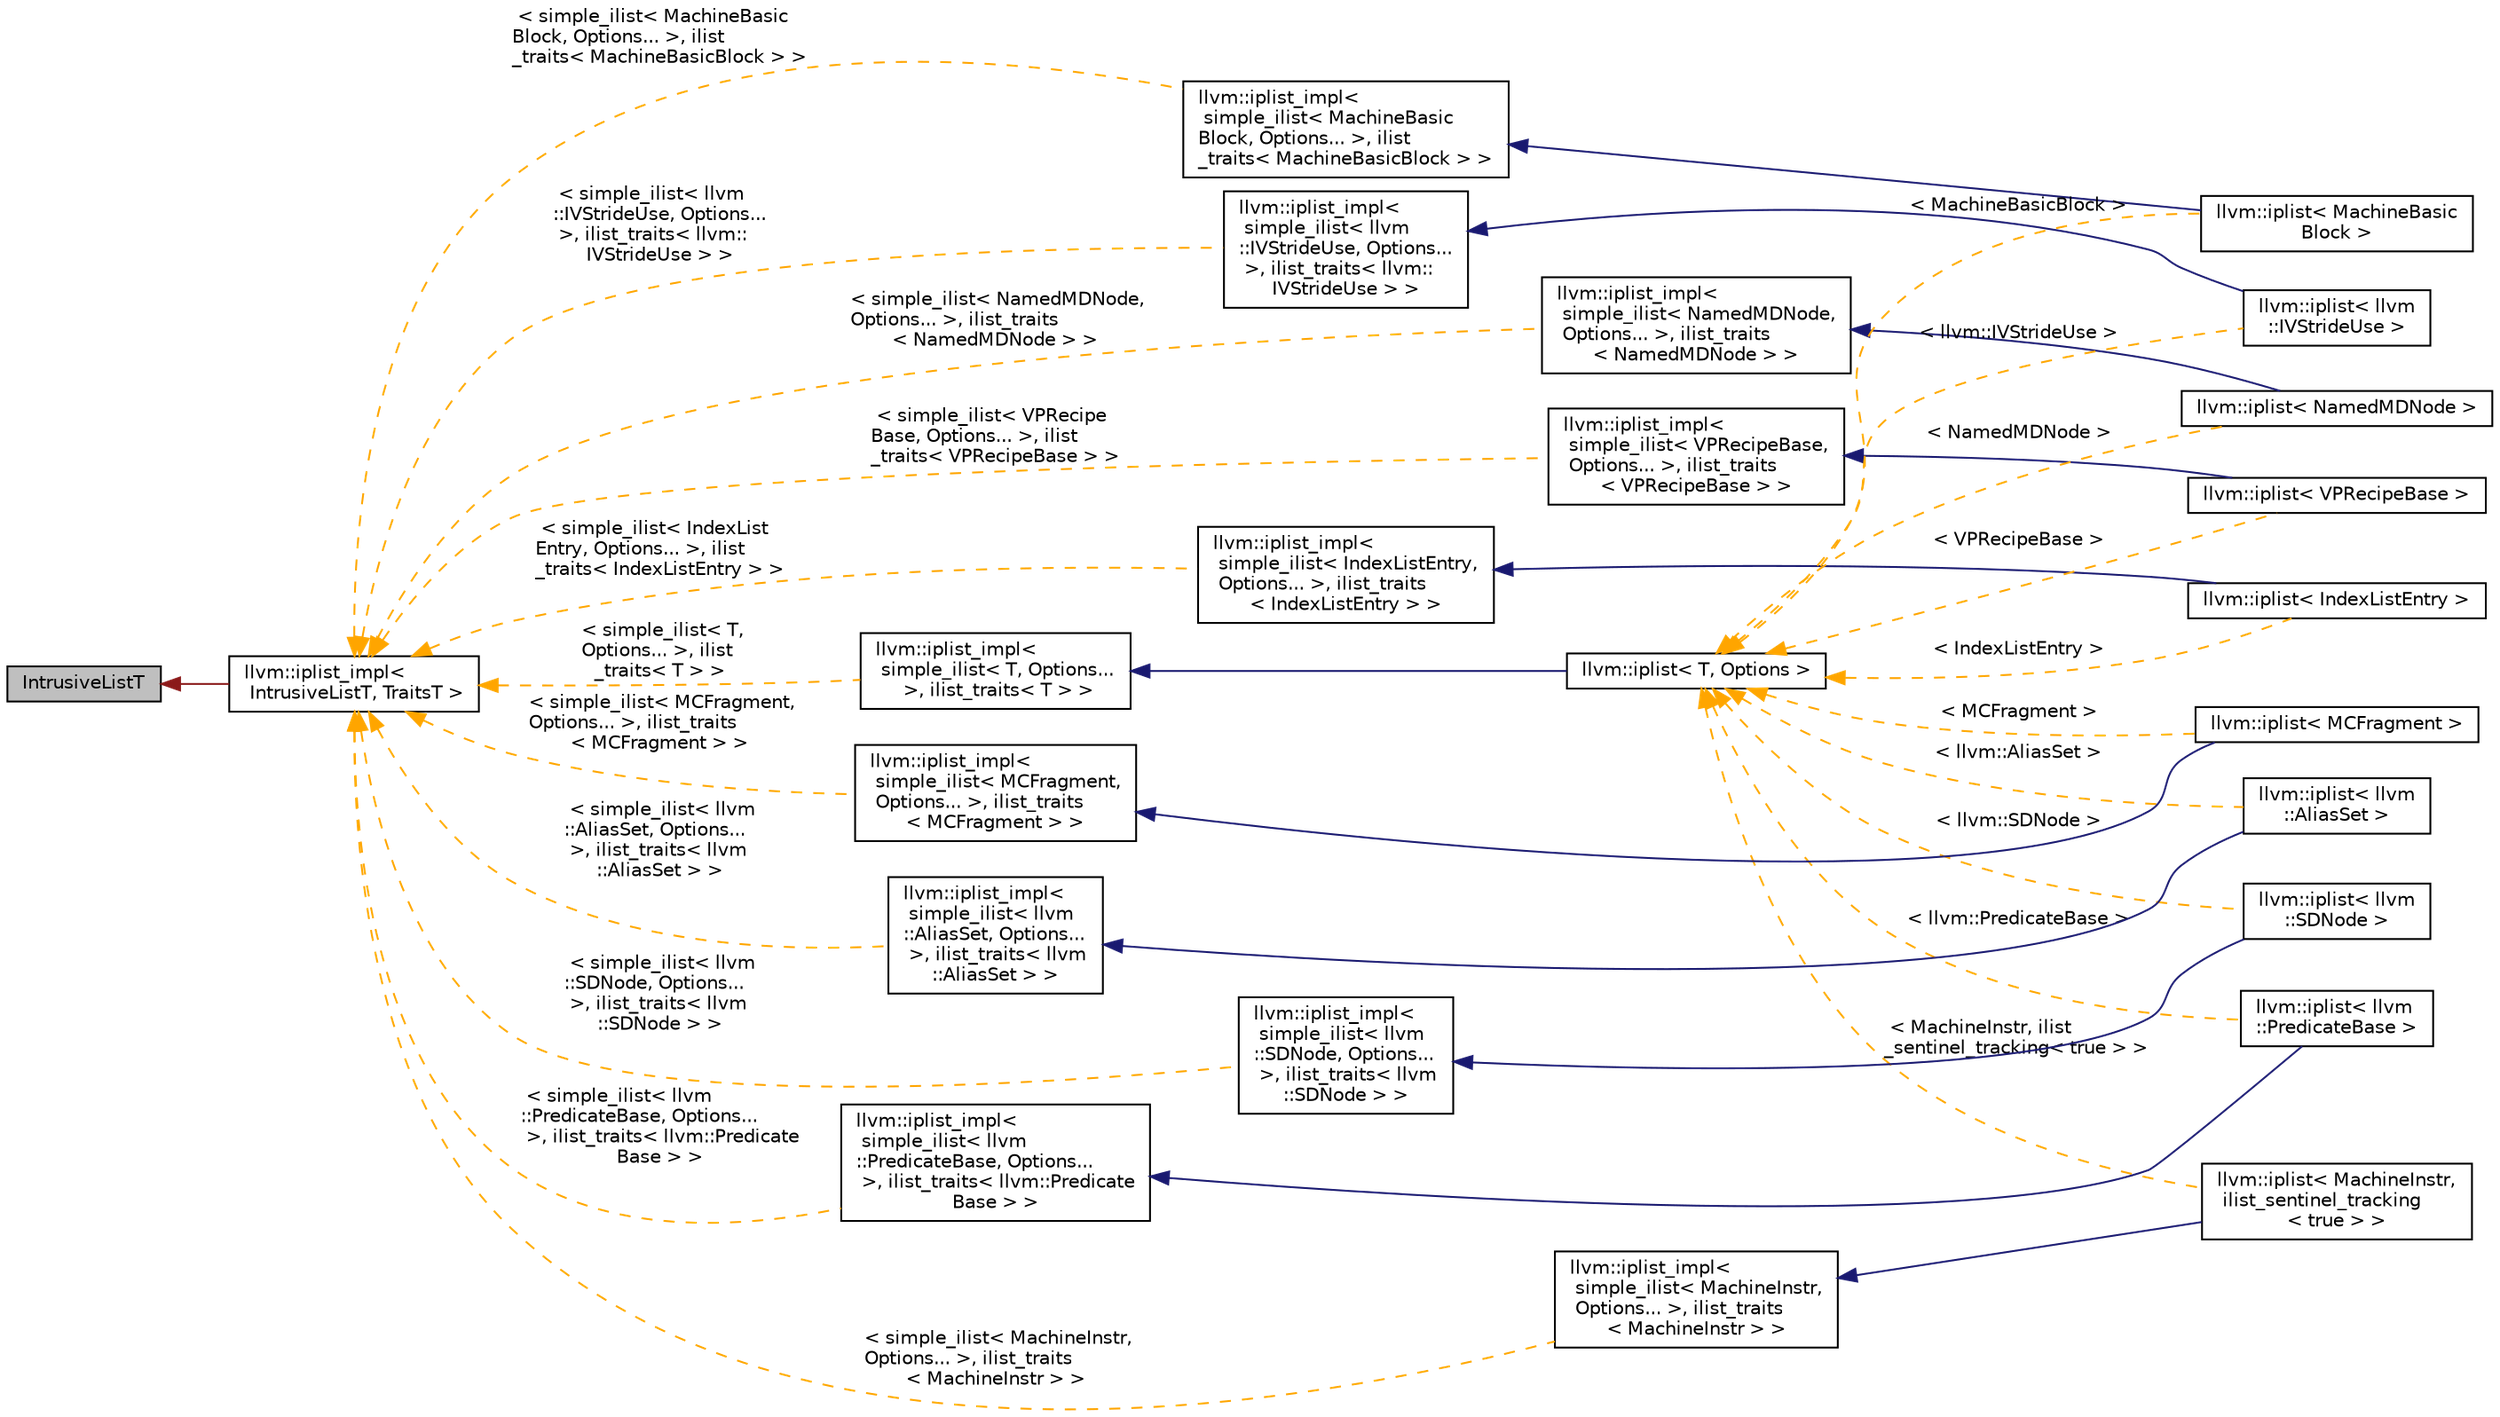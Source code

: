 digraph "IntrusiveListT"
{
 // LATEX_PDF_SIZE
  bgcolor="transparent";
  edge [fontname="Helvetica",fontsize="10",labelfontname="Helvetica",labelfontsize="10"];
  node [fontname="Helvetica",fontsize="10",shape=record];
  rankdir="LR";
  Node1 [label="IntrusiveListT",height=0.2,width=0.4,color="black", fillcolor="grey75", style="filled", fontcolor="black",tooltip=" "];
  Node1 -> Node2 [dir="back",color="firebrick4",fontsize="10",style="solid",fontname="Helvetica"];
  Node2 [label="llvm::iplist_impl\<\l IntrusiveListT, TraitsT \>",height=0.2,width=0.4,color="black",URL="$classllvm_1_1iplist__impl.html",tooltip="A wrapper around an intrusive list with callbacks and non-intrusive ownership."];
  Node2 -> Node3 [dir="back",color="orange",fontsize="10",style="dashed",label=" \< simple_ilist\< llvm\l::IVStrideUse, Options...\l \>, ilist_traits\< llvm::\lIVStrideUse \> \>" ,fontname="Helvetica"];
  Node3 [label="llvm::iplist_impl\<\l simple_ilist\< llvm\l::IVStrideUse, Options...\l \>, ilist_traits\< llvm::\lIVStrideUse \> \>",height=0.2,width=0.4,color="black",URL="$classllvm_1_1iplist__impl.html",tooltip=" "];
  Node3 -> Node4 [dir="back",color="midnightblue",fontsize="10",style="solid",fontname="Helvetica"];
  Node4 [label="llvm::iplist\< llvm\l::IVStrideUse \>",height=0.2,width=0.4,color="black",URL="$classllvm_1_1iplist.html",tooltip=" "];
  Node2 -> Node5 [dir="back",color="orange",fontsize="10",style="dashed",label=" \< simple_ilist\< IndexList\lEntry, Options... \>, ilist\l_traits\< IndexListEntry \> \>" ,fontname="Helvetica"];
  Node5 [label="llvm::iplist_impl\<\l simple_ilist\< IndexListEntry,\l Options... \>, ilist_traits\l\< IndexListEntry \> \>",height=0.2,width=0.4,color="black",URL="$classllvm_1_1iplist__impl.html",tooltip=" "];
  Node5 -> Node6 [dir="back",color="midnightblue",fontsize="10",style="solid",fontname="Helvetica"];
  Node6 [label="llvm::iplist\< IndexListEntry \>",height=0.2,width=0.4,color="black",URL="$classllvm_1_1iplist.html",tooltip=" "];
  Node2 -> Node7 [dir="back",color="orange",fontsize="10",style="dashed",label=" \< simple_ilist\< VPRecipe\lBase, Options... \>, ilist\l_traits\< VPRecipeBase \> \>" ,fontname="Helvetica"];
  Node7 [label="llvm::iplist_impl\<\l simple_ilist\< VPRecipeBase,\l Options... \>, ilist_traits\l\< VPRecipeBase \> \>",height=0.2,width=0.4,color="black",URL="$classllvm_1_1iplist__impl.html",tooltip=" "];
  Node7 -> Node8 [dir="back",color="midnightblue",fontsize="10",style="solid",fontname="Helvetica"];
  Node8 [label="llvm::iplist\< VPRecipeBase \>",height=0.2,width=0.4,color="black",URL="$classllvm_1_1iplist.html",tooltip=" "];
  Node2 -> Node9 [dir="back",color="orange",fontsize="10",style="dashed",label=" \< simple_ilist\< MachineBasic\lBlock, Options... \>, ilist\l_traits\< MachineBasicBlock \> \>" ,fontname="Helvetica"];
  Node9 [label="llvm::iplist_impl\<\l simple_ilist\< MachineBasic\lBlock, Options... \>, ilist\l_traits\< MachineBasicBlock \> \>",height=0.2,width=0.4,color="black",URL="$classllvm_1_1iplist__impl.html",tooltip=" "];
  Node9 -> Node10 [dir="back",color="midnightblue",fontsize="10",style="solid",fontname="Helvetica"];
  Node10 [label="llvm::iplist\< MachineBasic\lBlock \>",height=0.2,width=0.4,color="black",URL="$classllvm_1_1iplist.html",tooltip=" "];
  Node2 -> Node11 [dir="back",color="orange",fontsize="10",style="dashed",label=" \< simple_ilist\< NamedMDNode,\l Options... \>, ilist_traits\l\< NamedMDNode \> \>" ,fontname="Helvetica"];
  Node11 [label="llvm::iplist_impl\<\l simple_ilist\< NamedMDNode,\l Options... \>, ilist_traits\l\< NamedMDNode \> \>",height=0.2,width=0.4,color="black",URL="$classllvm_1_1iplist__impl.html",tooltip=" "];
  Node11 -> Node12 [dir="back",color="midnightblue",fontsize="10",style="solid",fontname="Helvetica"];
  Node12 [label="llvm::iplist\< NamedMDNode \>",height=0.2,width=0.4,color="black",URL="$classllvm_1_1iplist.html",tooltip=" "];
  Node2 -> Node13 [dir="back",color="orange",fontsize="10",style="dashed",label=" \< simple_ilist\< T,\l Options... \>, ilist\l_traits\< T \> \>" ,fontname="Helvetica"];
  Node13 [label="llvm::iplist_impl\<\l simple_ilist\< T, Options...\l \>, ilist_traits\< T \> \>",height=0.2,width=0.4,color="black",URL="$classllvm_1_1iplist__impl.html",tooltip=" "];
  Node13 -> Node14 [dir="back",color="midnightblue",fontsize="10",style="solid",fontname="Helvetica"];
  Node14 [label="llvm::iplist\< T, Options \>",height=0.2,width=0.4,color="black",URL="$classllvm_1_1iplist.html",tooltip="An intrusive list with ownership and callbacks specified/controlled by ilist_traits,..."];
  Node14 -> Node4 [dir="back",color="orange",fontsize="10",style="dashed",label=" \< llvm::IVStrideUse \>" ,fontname="Helvetica"];
  Node14 -> Node15 [dir="back",color="orange",fontsize="10",style="dashed",label=" \< llvm::SDNode \>" ,fontname="Helvetica"];
  Node15 [label="llvm::iplist\< llvm\l::SDNode \>",height=0.2,width=0.4,color="black",URL="$classllvm_1_1iplist.html",tooltip=" "];
  Node14 -> Node10 [dir="back",color="orange",fontsize="10",style="dashed",label=" \< MachineBasicBlock \>" ,fontname="Helvetica"];
  Node14 -> Node16 [dir="back",color="orange",fontsize="10",style="dashed",label=" \< MachineInstr, ilist\l_sentinel_tracking\< true \> \>" ,fontname="Helvetica"];
  Node16 [label="llvm::iplist\< MachineInstr,\l ilist_sentinel_tracking\l\< true \> \>",height=0.2,width=0.4,color="black",URL="$classllvm_1_1iplist.html",tooltip=" "];
  Node14 -> Node6 [dir="back",color="orange",fontsize="10",style="dashed",label=" \< IndexListEntry \>" ,fontname="Helvetica"];
  Node14 -> Node17 [dir="back",color="orange",fontsize="10",style="dashed",label=" \< llvm::AliasSet \>" ,fontname="Helvetica"];
  Node17 [label="llvm::iplist\< llvm\l::AliasSet \>",height=0.2,width=0.4,color="black",URL="$classllvm_1_1iplist.html",tooltip=" "];
  Node14 -> Node12 [dir="back",color="orange",fontsize="10",style="dashed",label=" \< NamedMDNode \>" ,fontname="Helvetica"];
  Node14 -> Node18 [dir="back",color="orange",fontsize="10",style="dashed",label=" \< MCFragment \>" ,fontname="Helvetica"];
  Node18 [label="llvm::iplist\< MCFragment \>",height=0.2,width=0.4,color="black",URL="$classllvm_1_1iplist.html",tooltip=" "];
  Node14 -> Node8 [dir="back",color="orange",fontsize="10",style="dashed",label=" \< VPRecipeBase \>" ,fontname="Helvetica"];
  Node14 -> Node19 [dir="back",color="orange",fontsize="10",style="dashed",label=" \< llvm::PredicateBase \>" ,fontname="Helvetica"];
  Node19 [label="llvm::iplist\< llvm\l::PredicateBase \>",height=0.2,width=0.4,color="black",URL="$classllvm_1_1iplist.html",tooltip=" "];
  Node2 -> Node20 [dir="back",color="orange",fontsize="10",style="dashed",label=" \< simple_ilist\< llvm\l::SDNode, Options...\l \>, ilist_traits\< llvm\l::SDNode \> \>" ,fontname="Helvetica"];
  Node20 [label="llvm::iplist_impl\<\l simple_ilist\< llvm\l::SDNode, Options...\l \>, ilist_traits\< llvm\l::SDNode \> \>",height=0.2,width=0.4,color="black",URL="$classllvm_1_1iplist__impl.html",tooltip=" "];
  Node20 -> Node15 [dir="back",color="midnightblue",fontsize="10",style="solid",fontname="Helvetica"];
  Node2 -> Node21 [dir="back",color="orange",fontsize="10",style="dashed",label=" \< simple_ilist\< llvm\l::PredicateBase, Options...\l \>, ilist_traits\< llvm::Predicate\lBase \> \>" ,fontname="Helvetica"];
  Node21 [label="llvm::iplist_impl\<\l simple_ilist\< llvm\l::PredicateBase, Options...\l \>, ilist_traits\< llvm::Predicate\lBase \> \>",height=0.2,width=0.4,color="black",URL="$classllvm_1_1iplist__impl.html",tooltip=" "];
  Node21 -> Node19 [dir="back",color="midnightblue",fontsize="10",style="solid",fontname="Helvetica"];
  Node2 -> Node22 [dir="back",color="orange",fontsize="10",style="dashed",label=" \< simple_ilist\< MCFragment,\l Options... \>, ilist_traits\l\< MCFragment \> \>" ,fontname="Helvetica"];
  Node22 [label="llvm::iplist_impl\<\l simple_ilist\< MCFragment,\l Options... \>, ilist_traits\l\< MCFragment \> \>",height=0.2,width=0.4,color="black",URL="$classllvm_1_1iplist__impl.html",tooltip=" "];
  Node22 -> Node18 [dir="back",color="midnightblue",fontsize="10",style="solid",fontname="Helvetica"];
  Node2 -> Node23 [dir="back",color="orange",fontsize="10",style="dashed",label=" \< simple_ilist\< MachineInstr,\l Options... \>, ilist_traits\l\< MachineInstr \> \>" ,fontname="Helvetica"];
  Node23 [label="llvm::iplist_impl\<\l simple_ilist\< MachineInstr,\l Options... \>, ilist_traits\l\< MachineInstr \> \>",height=0.2,width=0.4,color="black",URL="$classllvm_1_1iplist__impl.html",tooltip=" "];
  Node23 -> Node16 [dir="back",color="midnightblue",fontsize="10",style="solid",fontname="Helvetica"];
  Node2 -> Node24 [dir="back",color="orange",fontsize="10",style="dashed",label=" \< simple_ilist\< llvm\l::AliasSet, Options...\l \>, ilist_traits\< llvm\l::AliasSet \> \>" ,fontname="Helvetica"];
  Node24 [label="llvm::iplist_impl\<\l simple_ilist\< llvm\l::AliasSet, Options...\l \>, ilist_traits\< llvm\l::AliasSet \> \>",height=0.2,width=0.4,color="black",URL="$classllvm_1_1iplist__impl.html",tooltip=" "];
  Node24 -> Node17 [dir="back",color="midnightblue",fontsize="10",style="solid",fontname="Helvetica"];
}

